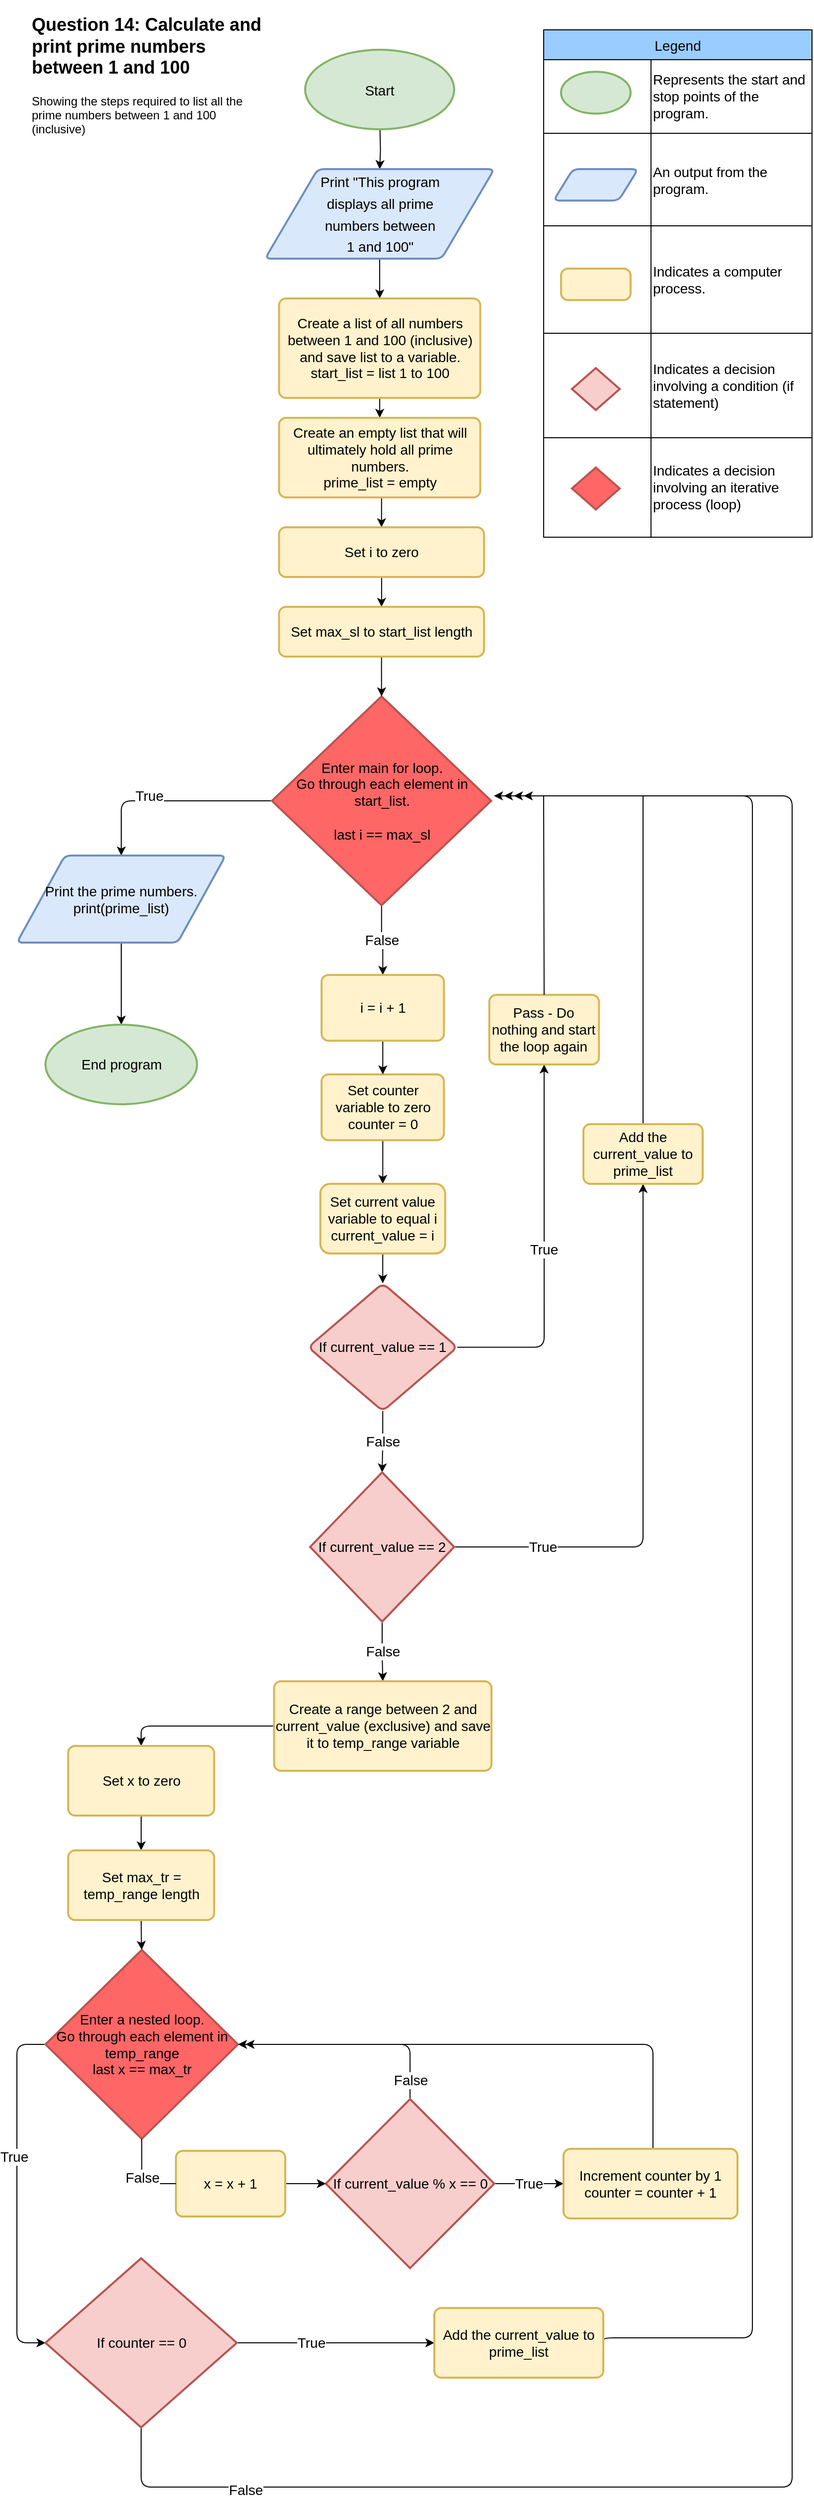 <mxfile version="20.0.3" type="github">
  <diagram id="cr96HQD-X67FwX9_faqK" name="Page-1">
    <mxGraphModel dx="2249" dy="3061" grid="1" gridSize="10" guides="1" tooltips="1" connect="1" arrows="1" fold="1" page="1" pageScale="1" pageWidth="827" pageHeight="1169" math="0" shadow="0">
      <root>
        <mxCell id="0" />
        <mxCell id="1" parent="0" />
        <mxCell id="oZvMtO7uvH1Gn_wGLXPw-6" value="" style="edgeStyle=orthogonalEdgeStyle;rounded=0;orthogonalLoop=1;jettySize=auto;html=1;fontSize=18;" parent="1" target="oZvMtO7uvH1Gn_wGLXPw-5" edge="1">
          <mxGeometry relative="1" as="geometry">
            <mxPoint x="375.31" y="-1040" as="sourcePoint" />
          </mxGeometry>
        </mxCell>
        <mxCell id="oZvMtO7uvH1Gn_wGLXPw-4" value="&lt;font style=&quot;font-size: 14px;&quot;&gt;Start&lt;/font&gt;" style="strokeWidth=2;html=1;shape=mxgraph.flowchart.start_2;whiteSpace=wrap;fontSize=18;fillColor=#d5e8d4;strokeColor=#82b366;" parent="1" vertex="1">
          <mxGeometry x="300" y="-1120" width="150" height="80" as="geometry" />
        </mxCell>
        <mxCell id="oZvMtO7uvH1Gn_wGLXPw-8" value="" style="edgeStyle=orthogonalEdgeStyle;rounded=0;orthogonalLoop=1;jettySize=auto;html=1;fontSize=14;" parent="1" source="oZvMtO7uvH1Gn_wGLXPw-5" target="oZvMtO7uvH1Gn_wGLXPw-7" edge="1">
          <mxGeometry relative="1" as="geometry" />
        </mxCell>
        <mxCell id="oZvMtO7uvH1Gn_wGLXPw-5" value="&lt;font style=&quot;font-size: 14px;&quot;&gt;Print &quot;This program &lt;br&gt;displays all prime &lt;br&gt;numbers between &lt;br&gt;1 and 100&quot;&lt;/font&gt;" style="shape=parallelogram;html=1;strokeWidth=2;perimeter=parallelogramPerimeter;rounded=1;arcSize=12;size=0.23;fontSize=18;fillColor=#dae8fc;strokeColor=#6c8ebf;whiteSpace=wrap;" parent="1" vertex="1">
          <mxGeometry x="259.69" y="-1000" width="230.62" height="90" as="geometry" />
        </mxCell>
        <mxCell id="AsxfZAvoIZYpjWtTQjuQ-2" value="" style="edgeStyle=orthogonalEdgeStyle;rounded=0;orthogonalLoop=1;jettySize=auto;html=1;fontSize=14;" parent="1" source="oZvMtO7uvH1Gn_wGLXPw-7" target="AsxfZAvoIZYpjWtTQjuQ-1" edge="1">
          <mxGeometry relative="1" as="geometry" />
        </mxCell>
        <mxCell id="oZvMtO7uvH1Gn_wGLXPw-7" value="Create a list of all numbers between 1 and 100 (inclusive) and save list to a variable.&lt;br&gt;start_list = list 1 to 100" style="rounded=1;whiteSpace=wrap;html=1;absoluteArcSize=1;arcSize=14;strokeWidth=2;fontSize=14;fillColor=#fff2cc;strokeColor=#d6b656;" parent="1" vertex="1">
          <mxGeometry x="273.75" y="-870" width="202.5" height="100" as="geometry" />
        </mxCell>
        <mxCell id="VCz1gYaKr0MUIYYBnGbR-18" style="edgeStyle=orthogonalEdgeStyle;rounded=0;orthogonalLoop=1;jettySize=auto;html=1;exitX=0.5;exitY=1;exitDx=0;exitDy=0;entryX=0.5;entryY=0;entryDx=0;entryDy=0;" edge="1" parent="1" source="AsxfZAvoIZYpjWtTQjuQ-1" target="VCz1gYaKr0MUIYYBnGbR-11">
          <mxGeometry relative="1" as="geometry">
            <mxPoint x="375" y="-640" as="targetPoint" />
          </mxGeometry>
        </mxCell>
        <mxCell id="AsxfZAvoIZYpjWtTQjuQ-1" value="Create an empty list that will ultimately hold all prime numbers.&lt;br&gt;prime_list = empty" style="rounded=1;whiteSpace=wrap;html=1;absoluteArcSize=1;arcSize=14;strokeWidth=2;fontSize=14;fillColor=#fff2cc;strokeColor=#d6b656;" parent="1" vertex="1">
          <mxGeometry x="273.75" y="-750" width="202.5" height="80" as="geometry" />
        </mxCell>
        <mxCell id="AsxfZAvoIZYpjWtTQjuQ-21" value="True" style="edgeStyle=orthogonalEdgeStyle;rounded=1;orthogonalLoop=1;jettySize=auto;html=1;fontSize=14;jumpStyle=arc;" parent="1" source="AsxfZAvoIZYpjWtTQjuQ-3" target="AsxfZAvoIZYpjWtTQjuQ-19" edge="1">
          <mxGeometry x="0.199" y="-5" relative="1" as="geometry">
            <Array as="points">
              <mxPoint x="115" y="-365" />
            </Array>
            <mxPoint as="offset" />
          </mxGeometry>
        </mxCell>
        <mxCell id="VCz1gYaKr0MUIYYBnGbR-24" value="&lt;font style=&quot;font-size: 14px;&quot;&gt;False&lt;/font&gt;" style="edgeStyle=orthogonalEdgeStyle;rounded=0;orthogonalLoop=1;jettySize=auto;html=1;" edge="1" parent="1" source="AsxfZAvoIZYpjWtTQjuQ-3" target="VCz1gYaKr0MUIYYBnGbR-23">
          <mxGeometry relative="1" as="geometry" />
        </mxCell>
        <mxCell id="AsxfZAvoIZYpjWtTQjuQ-3" value="Enter main for loop. &lt;br&gt;Go through each element in start_list.&lt;br&gt;&lt;br&gt;last i == max_sl" style="strokeWidth=2;html=1;shape=mxgraph.flowchart.decision;whiteSpace=wrap;fontSize=14;fillColor=#FF6666;strokeColor=#b85450;" parent="1" vertex="1">
          <mxGeometry x="266.56" y="-470" width="220.63" height="210" as="geometry" />
        </mxCell>
        <mxCell id="AsxfZAvoIZYpjWtTQjuQ-11" value="" style="edgeStyle=orthogonalEdgeStyle;rounded=0;orthogonalLoop=1;jettySize=auto;html=1;fontSize=14;" parent="1" source="AsxfZAvoIZYpjWtTQjuQ-8" target="AsxfZAvoIZYpjWtTQjuQ-10" edge="1">
          <mxGeometry relative="1" as="geometry" />
        </mxCell>
        <mxCell id="AsxfZAvoIZYpjWtTQjuQ-8" value="Set counter variable to zero&lt;br&gt;counter = 0" style="rounded=1;whiteSpace=wrap;html=1;absoluteArcSize=1;arcSize=14;strokeWidth=2;fontSize=14;fillColor=#fff2cc;strokeColor=#d6b656;" parent="1" vertex="1">
          <mxGeometry x="316.56" y="-90" width="123.12" height="66.1" as="geometry" />
        </mxCell>
        <mxCell id="AsxfZAvoIZYpjWtTQjuQ-13" value="" style="edgeStyle=orthogonalEdgeStyle;rounded=0;orthogonalLoop=1;jettySize=auto;html=1;fontSize=14;" parent="1" source="AsxfZAvoIZYpjWtTQjuQ-10" target="AsxfZAvoIZYpjWtTQjuQ-12" edge="1">
          <mxGeometry relative="1" as="geometry" />
        </mxCell>
        <mxCell id="AsxfZAvoIZYpjWtTQjuQ-10" value="Set current value variable to equal i&lt;br&gt;current_value = i" style="rounded=1;whiteSpace=wrap;html=1;fontSize=14;fillColor=#fff2cc;strokeColor=#d6b656;arcSize=14;strokeWidth=2;" parent="1" vertex="1">
          <mxGeometry x="315.31" y="20" width="125.62" height="70" as="geometry" />
        </mxCell>
        <mxCell id="AsxfZAvoIZYpjWtTQjuQ-24" value="False" style="edgeStyle=orthogonalEdgeStyle;rounded=0;orthogonalLoop=1;jettySize=auto;html=1;fontSize=14;" parent="1" source="AsxfZAvoIZYpjWtTQjuQ-12" target="AsxfZAvoIZYpjWtTQjuQ-22" edge="1">
          <mxGeometry relative="1" as="geometry" />
        </mxCell>
        <mxCell id="AsxfZAvoIZYpjWtTQjuQ-30" value="True" style="edgeStyle=orthogonalEdgeStyle;rounded=1;orthogonalLoop=1;jettySize=auto;html=1;exitX=1;exitY=0.5;exitDx=0;exitDy=0;entryX=0.5;entryY=1;entryDx=0;entryDy=0;fontSize=14;" parent="1" source="AsxfZAvoIZYpjWtTQjuQ-12" target="AsxfZAvoIZYpjWtTQjuQ-16" edge="1">
          <mxGeometry relative="1" as="geometry" />
        </mxCell>
        <mxCell id="AsxfZAvoIZYpjWtTQjuQ-12" value="If current_value == 1" style="rhombus;whiteSpace=wrap;html=1;fontSize=14;fillColor=#f8cecc;strokeColor=#b85450;rounded=1;arcSize=14;strokeWidth=2;" parent="1" vertex="1">
          <mxGeometry x="303.12" y="120" width="150" height="128.44" as="geometry" />
        </mxCell>
        <mxCell id="AsxfZAvoIZYpjWtTQjuQ-16" value="Pass - Do nothing and start the loop again" style="rounded=1;whiteSpace=wrap;html=1;absoluteArcSize=1;arcSize=14;strokeWidth=2;fontSize=14;fillColor=#fff2cc;strokeColor=#d6b656;" parent="1" vertex="1">
          <mxGeometry x="485.31" y="-170" width="110.31" height="70" as="geometry" />
        </mxCell>
        <mxCell id="AsxfZAvoIZYpjWtTQjuQ-18" value="" style="endArrow=classic;html=1;rounded=0;fontSize=14;exitX=0.5;exitY=0;exitDx=0;exitDy=0;" parent="1" source="AsxfZAvoIZYpjWtTQjuQ-16" edge="1">
          <mxGeometry width="50" height="50" relative="1" as="geometry">
            <mxPoint x="560" y="-210" as="sourcePoint" />
            <mxPoint x="510" y="-370" as="targetPoint" />
            <Array as="points">
              <mxPoint x="540" y="-360" />
              <mxPoint x="540" y="-370" />
            </Array>
          </mxGeometry>
        </mxCell>
        <mxCell id="AsxfZAvoIZYpjWtTQjuQ-36" style="edgeStyle=orthogonalEdgeStyle;rounded=0;orthogonalLoop=1;jettySize=auto;html=1;exitX=0.5;exitY=1;exitDx=0;exitDy=0;fontSize=14;entryX=0.5;entryY=0;entryDx=0;entryDy=0;entryPerimeter=0;" parent="1" source="AsxfZAvoIZYpjWtTQjuQ-19" target="AsxfZAvoIZYpjWtTQjuQ-38" edge="1">
          <mxGeometry relative="1" as="geometry">
            <mxPoint x="95" y="-250" as="targetPoint" />
          </mxGeometry>
        </mxCell>
        <mxCell id="AsxfZAvoIZYpjWtTQjuQ-19" value="Print the prime numbers.&lt;br&gt;print(prime_list)" style="shape=parallelogram;html=1;strokeWidth=2;perimeter=parallelogramPerimeter;whiteSpace=wrap;rounded=1;arcSize=12;size=0.23;fontSize=14;fillColor=#dae8fc;strokeColor=#6c8ebf;" parent="1" vertex="1">
          <mxGeometry x="10" y="-310" width="210" height="87.5" as="geometry" />
        </mxCell>
        <mxCell id="AsxfZAvoIZYpjWtTQjuQ-33" style="edgeStyle=orthogonalEdgeStyle;rounded=1;orthogonalLoop=1;jettySize=auto;html=1;entryX=0.5;entryY=1;entryDx=0;entryDy=0;fontSize=14;" parent="1" source="AsxfZAvoIZYpjWtTQjuQ-22" target="AsxfZAvoIZYpjWtTQjuQ-32" edge="1">
          <mxGeometry relative="1" as="geometry" />
        </mxCell>
        <mxCell id="AsxfZAvoIZYpjWtTQjuQ-34" value="True" style="edgeLabel;html=1;align=center;verticalAlign=middle;resizable=0;points=[];fontSize=14;" parent="AsxfZAvoIZYpjWtTQjuQ-33" vertex="1" connectable="0">
          <mxGeometry x="-0.68" relative="1" as="geometry">
            <mxPoint as="offset" />
          </mxGeometry>
        </mxCell>
        <mxCell id="AsxfZAvoIZYpjWtTQjuQ-43" value="False" style="edgeStyle=orthogonalEdgeStyle;rounded=0;orthogonalLoop=1;jettySize=auto;html=1;entryX=0.5;entryY=0;entryDx=0;entryDy=0;fontSize=14;" parent="1" source="AsxfZAvoIZYpjWtTQjuQ-22" target="AsxfZAvoIZYpjWtTQjuQ-41" edge="1">
          <mxGeometry relative="1" as="geometry" />
        </mxCell>
        <mxCell id="AsxfZAvoIZYpjWtTQjuQ-22" value="If current_value == 2" style="strokeWidth=2;html=1;shape=mxgraph.flowchart.decision;whiteSpace=wrap;fontSize=14;fillColor=#f8cecc;strokeColor=#b85450;" parent="1" vertex="1">
          <mxGeometry x="304.99" y="310" width="145.01" height="150" as="geometry" />
        </mxCell>
        <mxCell id="AsxfZAvoIZYpjWtTQjuQ-35" style="edgeStyle=orthogonalEdgeStyle;rounded=0;orthogonalLoop=1;jettySize=auto;html=1;exitX=0.5;exitY=0;exitDx=0;exitDy=0;fontSize=14;" parent="1" source="AsxfZAvoIZYpjWtTQjuQ-32" edge="1">
          <mxGeometry relative="1" as="geometry">
            <mxPoint x="520" y="-370" as="targetPoint" />
            <Array as="points">
              <mxPoint x="640" y="-370" />
            </Array>
          </mxGeometry>
        </mxCell>
        <mxCell id="AsxfZAvoIZYpjWtTQjuQ-32" value="Add the current_value to prime_list" style="rounded=1;whiteSpace=wrap;html=1;absoluteArcSize=1;arcSize=14;strokeWidth=2;fontSize=14;fillColor=#fff2cc;strokeColor=#d6b656;" parent="1" vertex="1">
          <mxGeometry x="580" y="-40" width="120" height="60" as="geometry" />
        </mxCell>
        <mxCell id="AsxfZAvoIZYpjWtTQjuQ-38" value="End program" style="strokeWidth=2;html=1;shape=mxgraph.flowchart.start_2;whiteSpace=wrap;fontSize=14;fillColor=#d5e8d4;strokeColor=#82b366;" parent="1" vertex="1">
          <mxGeometry x="38.75" y="-140" width="152.5" height="80" as="geometry" />
        </mxCell>
        <mxCell id="VCz1gYaKr0MUIYYBnGbR-42" style="edgeStyle=orthogonalEdgeStyle;rounded=1;jumpStyle=arc;orthogonalLoop=1;jettySize=auto;html=1;fontSize=14;entryX=0;entryY=0.5;entryDx=0;entryDy=0;entryPerimeter=0;" edge="1" parent="1" source="AsxfZAvoIZYpjWtTQjuQ-39" target="AsxfZAvoIZYpjWtTQjuQ-52">
          <mxGeometry relative="1" as="geometry">
            <mxPoint x="-140" y="1210" as="targetPoint" />
            <Array as="points">
              <mxPoint x="10" y="885" />
              <mxPoint x="10" y="1185" />
            </Array>
          </mxGeometry>
        </mxCell>
        <mxCell id="VCz1gYaKr0MUIYYBnGbR-43" value="True" style="edgeLabel;html=1;align=center;verticalAlign=middle;resizable=0;points=[];fontSize=14;" vertex="1" connectable="0" parent="VCz1gYaKr0MUIYYBnGbR-42">
          <mxGeometry x="-0.212" y="-3" relative="1" as="geometry">
            <mxPoint as="offset" />
          </mxGeometry>
        </mxCell>
        <mxCell id="AsxfZAvoIZYpjWtTQjuQ-39" value="Enter a nested loop.&lt;br&gt;Go through each element in temp_range&lt;br&gt;last x == max_tr" style="strokeWidth=2;html=1;shape=mxgraph.flowchart.decision;whiteSpace=wrap;fontSize=14;fillColor=#FF6666;strokeColor=#b85450;" parent="1" vertex="1">
          <mxGeometry x="38.75" y="790" width="193.74" height="190" as="geometry" />
        </mxCell>
        <mxCell id="AsxfZAvoIZYpjWtTQjuQ-44" style="edgeStyle=orthogonalEdgeStyle;rounded=1;orthogonalLoop=1;jettySize=auto;html=1;fontSize=14;entryX=0.5;entryY=0;entryDx=0;entryDy=0;" parent="1" source="AsxfZAvoIZYpjWtTQjuQ-41" target="VCz1gYaKr0MUIYYBnGbR-28" edge="1">
          <mxGeometry relative="1" as="geometry">
            <mxPoint x="120" y="590" as="targetPoint" />
          </mxGeometry>
        </mxCell>
        <mxCell id="AsxfZAvoIZYpjWtTQjuQ-41" value="Create a range between 2 and current_value (exclusive) and save it to temp_range variable&lt;br&gt;" style="rounded=1;whiteSpace=wrap;html=1;absoluteArcSize=1;arcSize=14;strokeWidth=2;fontSize=14;fillColor=#fff2cc;strokeColor=#d6b656;" parent="1" vertex="1">
          <mxGeometry x="268.74" y="520" width="218.76" height="90" as="geometry" />
        </mxCell>
        <mxCell id="VCz1gYaKr0MUIYYBnGbR-35" value="False" style="edgeStyle=orthogonalEdgeStyle;rounded=1;jumpStyle=arc;orthogonalLoop=1;jettySize=auto;html=1;exitX=0.5;exitY=0;exitDx=0;exitDy=0;exitPerimeter=0;fontSize=14;entryX=1;entryY=0.5;entryDx=0;entryDy=0;entryPerimeter=0;" edge="1" parent="1" source="AsxfZAvoIZYpjWtTQjuQ-45" target="AsxfZAvoIZYpjWtTQjuQ-39">
          <mxGeometry x="-0.831" relative="1" as="geometry">
            <mxPoint x="240" y="890" as="targetPoint" />
            <mxPoint as="offset" />
          </mxGeometry>
        </mxCell>
        <mxCell id="VCz1gYaKr0MUIYYBnGbR-37" value="True" style="edgeStyle=orthogonalEdgeStyle;rounded=1;jumpStyle=arc;orthogonalLoop=1;jettySize=auto;html=1;fontSize=14;" edge="1" parent="1" source="AsxfZAvoIZYpjWtTQjuQ-45" target="AsxfZAvoIZYpjWtTQjuQ-50">
          <mxGeometry relative="1" as="geometry" />
        </mxCell>
        <mxCell id="AsxfZAvoIZYpjWtTQjuQ-45" value="If current_value % x == 0" style="strokeWidth=2;html=1;shape=mxgraph.flowchart.decision;whiteSpace=wrap;fontSize=14;fillColor=#f8cecc;strokeColor=#b85450;" parent="1" vertex="1">
          <mxGeometry x="320.79" y="940" width="169.52" height="170" as="geometry" />
        </mxCell>
        <mxCell id="VCz1gYaKr0MUIYYBnGbR-38" style="edgeStyle=orthogonalEdgeStyle;rounded=1;jumpStyle=arc;orthogonalLoop=1;jettySize=auto;html=1;fontSize=14;" edge="1" parent="1" source="AsxfZAvoIZYpjWtTQjuQ-50">
          <mxGeometry relative="1" as="geometry">
            <mxPoint x="240" y="885" as="targetPoint" />
            <Array as="points">
              <mxPoint x="650" y="885" />
            </Array>
          </mxGeometry>
        </mxCell>
        <mxCell id="AsxfZAvoIZYpjWtTQjuQ-50" value="Increment counter by 1&lt;br&gt;counter = counter + 1" style="rounded=1;whiteSpace=wrap;html=1;absoluteArcSize=1;arcSize=14;strokeWidth=2;fontSize=14;fillColor=#fff2cc;strokeColor=#d6b656;" parent="1" vertex="1">
          <mxGeometry x="560" y="990" width="175" height="70" as="geometry" />
        </mxCell>
        <mxCell id="AsxfZAvoIZYpjWtTQjuQ-63" style="edgeStyle=orthogonalEdgeStyle;rounded=1;jumpStyle=arc;orthogonalLoop=1;jettySize=auto;html=1;exitX=1;exitY=0.5;exitDx=0;exitDy=0;exitPerimeter=0;fontSize=14;" parent="1" source="AsxfZAvoIZYpjWtTQjuQ-52" target="AsxfZAvoIZYpjWtTQjuQ-62" edge="1">
          <mxGeometry relative="1" as="geometry" />
        </mxCell>
        <mxCell id="AsxfZAvoIZYpjWtTQjuQ-64" value="True" style="edgeLabel;html=1;align=center;verticalAlign=middle;resizable=0;points=[];fontSize=14;" parent="AsxfZAvoIZYpjWtTQjuQ-63" vertex="1" connectable="0">
          <mxGeometry x="-0.3" y="-5" relative="1" as="geometry">
            <mxPoint x="5" y="-5" as="offset" />
          </mxGeometry>
        </mxCell>
        <mxCell id="AsxfZAvoIZYpjWtTQjuQ-66" style="edgeStyle=orthogonalEdgeStyle;rounded=1;jumpStyle=arc;orthogonalLoop=1;jettySize=auto;html=1;exitX=0.5;exitY=1;exitDx=0;exitDy=0;exitPerimeter=0;fontSize=14;" parent="1" source="AsxfZAvoIZYpjWtTQjuQ-52" edge="1">
          <mxGeometry relative="1" as="geometry">
            <mxPoint x="490" y="-370" as="targetPoint" />
            <Array as="points">
              <mxPoint x="135" y="1330" />
              <mxPoint x="790" y="1330" />
              <mxPoint x="790" y="-370" />
            </Array>
          </mxGeometry>
        </mxCell>
        <mxCell id="AsxfZAvoIZYpjWtTQjuQ-67" value="False" style="edgeLabel;html=1;align=center;verticalAlign=middle;resizable=0;points=[];fontSize=14;" parent="AsxfZAvoIZYpjWtTQjuQ-66" vertex="1" connectable="0">
          <mxGeometry x="-0.879" y="-3" relative="1" as="geometry">
            <mxPoint as="offset" />
          </mxGeometry>
        </mxCell>
        <mxCell id="AsxfZAvoIZYpjWtTQjuQ-52" value="If counter == 0" style="strokeWidth=2;html=1;shape=mxgraph.flowchart.decision;whiteSpace=wrap;fontSize=14;fillColor=#f8cecc;strokeColor=#b85450;" parent="1" vertex="1">
          <mxGeometry x="38.75" y="1100" width="192.52" height="170" as="geometry" />
        </mxCell>
        <mxCell id="AsxfZAvoIZYpjWtTQjuQ-65" style="edgeStyle=orthogonalEdgeStyle;rounded=1;jumpStyle=arc;orthogonalLoop=1;jettySize=auto;html=1;exitX=1;exitY=0.5;exitDx=0;exitDy=0;fontSize=14;" parent="1" source="AsxfZAvoIZYpjWtTQjuQ-62" edge="1">
          <mxGeometry relative="1" as="geometry">
            <mxPoint x="500" y="-370" as="targetPoint" />
            <Array as="points">
              <mxPoint x="600" y="1180" />
              <mxPoint x="750" y="1180" />
              <mxPoint x="750" y="-370" />
            </Array>
          </mxGeometry>
        </mxCell>
        <mxCell id="AsxfZAvoIZYpjWtTQjuQ-62" value="Add the current_value to prime_list" style="rounded=1;whiteSpace=wrap;html=1;absoluteArcSize=1;arcSize=14;strokeWidth=2;fontSize=14;fillColor=#fff2cc;strokeColor=#d6b656;" parent="1" vertex="1">
          <mxGeometry x="430" y="1150" width="170" height="70" as="geometry" />
        </mxCell>
        <mxCell id="VCz1gYaKr0MUIYYBnGbR-2" value="&lt;h2 style=&quot;&quot;&gt;Question 14: Calculate&amp;nbsp;and print prime numbers between 1 and 100&lt;/h2&gt;&lt;p&gt;&lt;span style=&quot;font-size: 12px; font-weight: 400;&quot;&gt;Showing the steps required to list all&amp;nbsp;&lt;/span&gt;&lt;span style=&quot;font-size: 12px; font-weight: 400;&quot;&gt;the prime numbers between&amp;nbsp;&lt;/span&gt;&lt;span style=&quot;font-size: 12px; font-weight: 400;&quot;&gt;1 and 100 (inclusive)&lt;/span&gt;&lt;/p&gt;" style="text;html=1;strokeColor=none;fillColor=none;spacing=5;spacingTop=-20;whiteSpace=wrap;overflow=hidden;rounded=0;" vertex="1" parent="1">
          <mxGeometry x="20" y="-1160" width="250" height="140" as="geometry" />
        </mxCell>
        <mxCell id="VCz1gYaKr0MUIYYBnGbR-20" value="" style="edgeStyle=orthogonalEdgeStyle;rounded=0;orthogonalLoop=1;jettySize=auto;html=1;" edge="1" parent="1" source="VCz1gYaKr0MUIYYBnGbR-11" target="VCz1gYaKr0MUIYYBnGbR-12">
          <mxGeometry relative="1" as="geometry" />
        </mxCell>
        <mxCell id="VCz1gYaKr0MUIYYBnGbR-11" value="Set i to zero" style="rounded=1;whiteSpace=wrap;html=1;absoluteArcSize=1;arcSize=14;strokeWidth=2;fontSize=14;fillColor=#fff2cc;strokeColor=#d6b656;" vertex="1" parent="1">
          <mxGeometry x="273.75" y="-640" width="206.25" height="50" as="geometry" />
        </mxCell>
        <mxCell id="VCz1gYaKr0MUIYYBnGbR-21" value="" style="edgeStyle=orthogonalEdgeStyle;rounded=0;orthogonalLoop=1;jettySize=auto;html=1;" edge="1" parent="1" source="VCz1gYaKr0MUIYYBnGbR-12" target="AsxfZAvoIZYpjWtTQjuQ-3">
          <mxGeometry relative="1" as="geometry" />
        </mxCell>
        <mxCell id="VCz1gYaKr0MUIYYBnGbR-12" value="Set max_sl to start_list length" style="rounded=1;whiteSpace=wrap;html=1;absoluteArcSize=1;arcSize=14;strokeWidth=2;fontSize=14;fillColor=#fff2cc;strokeColor=#d6b656;" vertex="1" parent="1">
          <mxGeometry x="273.73" y="-560" width="206.27" height="50" as="geometry" />
        </mxCell>
        <mxCell id="VCz1gYaKr0MUIYYBnGbR-26" value="" style="edgeStyle=orthogonalEdgeStyle;rounded=0;orthogonalLoop=1;jettySize=auto;html=1;" edge="1" parent="1" source="VCz1gYaKr0MUIYYBnGbR-23" target="AsxfZAvoIZYpjWtTQjuQ-8">
          <mxGeometry relative="1" as="geometry" />
        </mxCell>
        <mxCell id="VCz1gYaKr0MUIYYBnGbR-23" value="i = i + 1" style="rounded=1;whiteSpace=wrap;html=1;absoluteArcSize=1;arcSize=14;strokeWidth=2;fontSize=14;fillColor=#fff2cc;strokeColor=#d6b656;" vertex="1" parent="1">
          <mxGeometry x="316.56" y="-190" width="123.12" height="66.1" as="geometry" />
        </mxCell>
        <mxCell id="VCz1gYaKr0MUIYYBnGbR-30" style="edgeStyle=orthogonalEdgeStyle;rounded=1;jumpStyle=arc;orthogonalLoop=1;jettySize=auto;html=1;entryX=0.5;entryY=0;entryDx=0;entryDy=0;fontSize=14;" edge="1" parent="1" source="VCz1gYaKr0MUIYYBnGbR-28" target="VCz1gYaKr0MUIYYBnGbR-29">
          <mxGeometry relative="1" as="geometry" />
        </mxCell>
        <mxCell id="VCz1gYaKr0MUIYYBnGbR-28" value="Set x to zero" style="rounded=1;whiteSpace=wrap;html=1;absoluteArcSize=1;arcSize=14;strokeWidth=2;labelBorderColor=none;fontSize=14;fillColor=#fff2cc;strokeColor=#d6b656;" vertex="1" parent="1">
          <mxGeometry x="61.58" y="585" width="146.87" height="70" as="geometry" />
        </mxCell>
        <mxCell id="VCz1gYaKr0MUIYYBnGbR-31" value="" style="edgeStyle=orthogonalEdgeStyle;rounded=1;jumpStyle=arc;orthogonalLoop=1;jettySize=auto;html=1;fontSize=14;" edge="1" parent="1" source="VCz1gYaKr0MUIYYBnGbR-29" target="AsxfZAvoIZYpjWtTQjuQ-39">
          <mxGeometry relative="1" as="geometry" />
        </mxCell>
        <mxCell id="VCz1gYaKr0MUIYYBnGbR-29" value="Set max_tr = temp_range length" style="rounded=1;whiteSpace=wrap;html=1;absoluteArcSize=1;arcSize=14;strokeWidth=2;labelBorderColor=none;fontSize=14;fillColor=#fff2cc;strokeColor=#d6b656;" vertex="1" parent="1">
          <mxGeometry x="61.58" y="690" width="146.87" height="70" as="geometry" />
        </mxCell>
        <mxCell id="VCz1gYaKr0MUIYYBnGbR-41" value="" style="edgeStyle=orthogonalEdgeStyle;rounded=1;jumpStyle=arc;orthogonalLoop=1;jettySize=auto;html=1;fontSize=14;" edge="1" parent="1" source="VCz1gYaKr0MUIYYBnGbR-39" target="AsxfZAvoIZYpjWtTQjuQ-45">
          <mxGeometry relative="1" as="geometry" />
        </mxCell>
        <mxCell id="VCz1gYaKr0MUIYYBnGbR-39" value="x = x + 1" style="rounded=1;whiteSpace=wrap;html=1;absoluteArcSize=1;arcSize=14;strokeWidth=2;fontSize=14;fillColor=#fff2cc;strokeColor=#d6b656;" vertex="1" parent="1">
          <mxGeometry x="170" y="991.95" width="110" height="66.1" as="geometry" />
        </mxCell>
        <mxCell id="VCz1gYaKr0MUIYYBnGbR-40" value="False" style="edgeStyle=orthogonalEdgeStyle;rounded=1;jumpStyle=arc;orthogonalLoop=1;jettySize=auto;html=1;exitX=0.5;exitY=1;exitDx=0;exitDy=0;exitPerimeter=0;fontSize=14;entryX=0;entryY=0.5;entryDx=0;entryDy=0;entryPerimeter=0;endArrow=none;" edge="1" parent="1" source="AsxfZAvoIZYpjWtTQjuQ-39" target="VCz1gYaKr0MUIYYBnGbR-39">
          <mxGeometry relative="1" as="geometry">
            <mxPoint x="296.24" y="1015" as="targetPoint" />
            <mxPoint x="117.81" y="980" as="sourcePoint" />
          </mxGeometry>
        </mxCell>
        <mxCell id="VCz1gYaKr0MUIYYBnGbR-119" value="" style="group" vertex="1" connectable="0" parent="1">
          <mxGeometry x="540" y="-1140" width="270" height="500" as="geometry" />
        </mxCell>
        <mxCell id="VCz1gYaKr0MUIYYBnGbR-121" value="" style="group" vertex="1" connectable="0" parent="VCz1gYaKr0MUIYYBnGbR-119">
          <mxGeometry width="270" height="500" as="geometry" />
        </mxCell>
        <mxCell id="VCz1gYaKr0MUIYYBnGbR-99" value="Legend" style="shape=table;startSize=30;container=1;collapsible=0;childLayout=tableLayout;labelBorderColor=none;fontSize=14;fillColor=#99CCFF;" vertex="1" parent="VCz1gYaKr0MUIYYBnGbR-121">
          <mxGeometry width="270" height="510" as="geometry" />
        </mxCell>
        <mxCell id="VCz1gYaKr0MUIYYBnGbR-100" value="" style="shape=tableRow;horizontal=0;startSize=0;swimlaneHead=0;swimlaneBody=0;top=0;left=0;bottom=0;right=0;collapsible=0;dropTarget=0;fillColor=none;points=[[0,0.5],[1,0.5]];portConstraint=eastwest;labelBorderColor=none;fontSize=14;" vertex="1" parent="VCz1gYaKr0MUIYYBnGbR-99">
          <mxGeometry y="30" width="270" height="74" as="geometry" />
        </mxCell>
        <mxCell id="VCz1gYaKr0MUIYYBnGbR-101" value="" style="shape=partialRectangle;html=1;whiteSpace=wrap;connectable=0;overflow=hidden;fillColor=none;top=0;left=0;bottom=0;right=0;pointerEvents=1;labelBorderColor=none;fontSize=14;" vertex="1" parent="VCz1gYaKr0MUIYYBnGbR-100">
          <mxGeometry width="108" height="74" as="geometry">
            <mxRectangle width="108" height="74" as="alternateBounds" />
          </mxGeometry>
        </mxCell>
        <mxCell id="VCz1gYaKr0MUIYYBnGbR-102" value="Represents the start and stop points of the program." style="shape=partialRectangle;html=1;whiteSpace=wrap;connectable=0;overflow=hidden;fillColor=none;top=0;left=0;bottom=0;right=0;pointerEvents=1;labelBorderColor=none;fontSize=14;align=left;" vertex="1" parent="VCz1gYaKr0MUIYYBnGbR-100">
          <mxGeometry x="108" width="162" height="74" as="geometry">
            <mxRectangle width="162" height="74" as="alternateBounds" />
          </mxGeometry>
        </mxCell>
        <mxCell id="VCz1gYaKr0MUIYYBnGbR-103" value="" style="shape=tableRow;horizontal=0;startSize=0;swimlaneHead=0;swimlaneBody=0;top=0;left=0;bottom=0;right=0;collapsible=0;dropTarget=0;fillColor=none;points=[[0,0.5],[1,0.5]];portConstraint=eastwest;labelBorderColor=none;fontSize=14;" vertex="1" parent="VCz1gYaKr0MUIYYBnGbR-99">
          <mxGeometry y="104" width="270" height="93" as="geometry" />
        </mxCell>
        <mxCell id="VCz1gYaKr0MUIYYBnGbR-104" value="" style="shape=partialRectangle;html=1;whiteSpace=wrap;connectable=0;overflow=hidden;fillColor=none;top=0;left=0;bottom=0;right=0;pointerEvents=1;labelBorderColor=none;fontSize=14;" vertex="1" parent="VCz1gYaKr0MUIYYBnGbR-103">
          <mxGeometry width="108" height="93" as="geometry">
            <mxRectangle width="108" height="93" as="alternateBounds" />
          </mxGeometry>
        </mxCell>
        <mxCell id="VCz1gYaKr0MUIYYBnGbR-105" value="An output from the program." style="shape=partialRectangle;html=1;whiteSpace=wrap;connectable=0;overflow=hidden;fillColor=none;top=0;left=0;bottom=0;right=0;pointerEvents=1;labelBorderColor=none;fontSize=14;align=left;" vertex="1" parent="VCz1gYaKr0MUIYYBnGbR-103">
          <mxGeometry x="108" width="162" height="93" as="geometry">
            <mxRectangle width="162" height="93" as="alternateBounds" />
          </mxGeometry>
        </mxCell>
        <mxCell id="VCz1gYaKr0MUIYYBnGbR-106" value="" style="shape=tableRow;horizontal=0;startSize=0;swimlaneHead=0;swimlaneBody=0;top=0;left=0;bottom=0;right=0;collapsible=0;dropTarget=0;fillColor=none;points=[[0,0.5],[1,0.5]];portConstraint=eastwest;labelBorderColor=none;fontSize=14;" vertex="1" parent="VCz1gYaKr0MUIYYBnGbR-99">
          <mxGeometry y="197" width="270" height="108" as="geometry" />
        </mxCell>
        <mxCell id="VCz1gYaKr0MUIYYBnGbR-107" value="" style="shape=partialRectangle;html=1;whiteSpace=wrap;connectable=0;overflow=hidden;fillColor=none;top=0;left=0;bottom=0;right=0;pointerEvents=1;labelBorderColor=none;fontSize=14;" vertex="1" parent="VCz1gYaKr0MUIYYBnGbR-106">
          <mxGeometry width="108" height="108" as="geometry">
            <mxRectangle width="108" height="108" as="alternateBounds" />
          </mxGeometry>
        </mxCell>
        <mxCell id="VCz1gYaKr0MUIYYBnGbR-108" value="Indicates a computer&amp;nbsp; process." style="shape=partialRectangle;html=1;whiteSpace=wrap;connectable=0;overflow=hidden;fillColor=none;top=0;left=0;bottom=0;right=0;pointerEvents=1;labelBorderColor=none;fontSize=14;align=left;" vertex="1" parent="VCz1gYaKr0MUIYYBnGbR-106">
          <mxGeometry x="108" width="162" height="108" as="geometry">
            <mxRectangle width="162" height="108" as="alternateBounds" />
          </mxGeometry>
        </mxCell>
        <mxCell id="VCz1gYaKr0MUIYYBnGbR-109" value="" style="shape=tableRow;horizontal=0;startSize=0;swimlaneHead=0;swimlaneBody=0;top=0;left=0;bottom=0;right=0;collapsible=0;dropTarget=0;fillColor=none;points=[[0,0.5],[1,0.5]];portConstraint=eastwest;labelBorderColor=none;fontSize=14;" vertex="1" parent="VCz1gYaKr0MUIYYBnGbR-99">
          <mxGeometry y="305" width="270" height="105" as="geometry" />
        </mxCell>
        <mxCell id="VCz1gYaKr0MUIYYBnGbR-110" value="" style="shape=partialRectangle;html=1;whiteSpace=wrap;connectable=0;overflow=hidden;fillColor=none;top=0;left=0;bottom=0;right=0;pointerEvents=1;labelBorderColor=none;fontSize=14;" vertex="1" parent="VCz1gYaKr0MUIYYBnGbR-109">
          <mxGeometry width="108" height="105" as="geometry">
            <mxRectangle width="108" height="105" as="alternateBounds" />
          </mxGeometry>
        </mxCell>
        <mxCell id="VCz1gYaKr0MUIYYBnGbR-111" value="Indicates a decision involving a condition (if statement)" style="shape=partialRectangle;html=1;whiteSpace=wrap;connectable=0;overflow=hidden;fillColor=none;top=0;left=0;bottom=0;right=0;pointerEvents=1;labelBorderColor=none;fontSize=14;align=left;" vertex="1" parent="VCz1gYaKr0MUIYYBnGbR-109">
          <mxGeometry x="108" width="162" height="105" as="geometry">
            <mxRectangle width="162" height="105" as="alternateBounds" />
          </mxGeometry>
        </mxCell>
        <mxCell id="VCz1gYaKr0MUIYYBnGbR-112" value="" style="shape=tableRow;horizontal=0;startSize=0;swimlaneHead=0;swimlaneBody=0;top=0;left=0;bottom=0;right=0;collapsible=0;dropTarget=0;fillColor=none;points=[[0,0.5],[1,0.5]];portConstraint=eastwest;labelBorderColor=none;fontSize=14;" vertex="1" parent="VCz1gYaKr0MUIYYBnGbR-99">
          <mxGeometry y="410" width="270" height="100" as="geometry" />
        </mxCell>
        <mxCell id="VCz1gYaKr0MUIYYBnGbR-113" value="" style="shape=partialRectangle;html=1;whiteSpace=wrap;connectable=0;overflow=hidden;fillColor=none;top=0;left=0;bottom=0;right=0;pointerEvents=1;labelBorderColor=none;fontSize=14;" vertex="1" parent="VCz1gYaKr0MUIYYBnGbR-112">
          <mxGeometry width="108" height="100" as="geometry">
            <mxRectangle width="108" height="100" as="alternateBounds" />
          </mxGeometry>
        </mxCell>
        <mxCell id="VCz1gYaKr0MUIYYBnGbR-114" value="Indicates a decision involving an iterative process (loop)" style="shape=partialRectangle;html=1;whiteSpace=wrap;connectable=0;overflow=hidden;fillColor=none;top=0;left=0;bottom=0;right=0;pointerEvents=1;labelBorderColor=none;fontSize=14;align=left;" vertex="1" parent="VCz1gYaKr0MUIYYBnGbR-112">
          <mxGeometry x="108" width="162" height="100" as="geometry">
            <mxRectangle width="162" height="100" as="alternateBounds" />
          </mxGeometry>
        </mxCell>
        <mxCell id="VCz1gYaKr0MUIYYBnGbR-115" value="" style="strokeWidth=2;html=1;shape=mxgraph.flowchart.start_1;whiteSpace=wrap;labelBorderColor=none;fontSize=14;fillColor=#d5e8d4;strokeColor=#82b366;" vertex="1" parent="VCz1gYaKr0MUIYYBnGbR-121">
          <mxGeometry x="17.48" y="42.105" width="70" height="42.105" as="geometry" />
        </mxCell>
        <mxCell id="VCz1gYaKr0MUIYYBnGbR-116" value="" style="shape=parallelogram;html=1;strokeWidth=2;perimeter=parallelogramPerimeter;whiteSpace=wrap;rounded=1;arcSize=12;size=0.23;labelBorderColor=none;fontSize=14;fillColor=#dae8fc;strokeColor=#6c8ebf;" vertex="1" parent="VCz1gYaKr0MUIYYBnGbR-121">
          <mxGeometry x="9.99" y="139.999" width="85" height="31.579" as="geometry" />
        </mxCell>
        <mxCell id="VCz1gYaKr0MUIYYBnGbR-117" value="" style="rounded=1;whiteSpace=wrap;html=1;absoluteArcSize=1;arcSize=14;strokeWidth=2;labelBorderColor=none;fontSize=14;fillColor=#fff2cc;strokeColor=#d6b656;" vertex="1" parent="VCz1gYaKr0MUIYYBnGbR-121">
          <mxGeometry x="17.49" y="240" width="70" height="31.579" as="geometry" />
        </mxCell>
        <mxCell id="VCz1gYaKr0MUIYYBnGbR-118" value="" style="strokeWidth=2;html=1;shape=mxgraph.flowchart.decision;whiteSpace=wrap;labelBorderColor=none;fontSize=14;fillColor=#f8cecc;strokeColor=#b85450;" vertex="1" parent="VCz1gYaKr0MUIYYBnGbR-121">
          <mxGeometry x="28.42" y="340" width="48.13" height="42.11" as="geometry" />
        </mxCell>
        <mxCell id="VCz1gYaKr0MUIYYBnGbR-120" value="" style="strokeWidth=2;html=1;shape=mxgraph.flowchart.decision;whiteSpace=wrap;labelBorderColor=none;fontSize=14;fillColor=#FF6666;strokeColor=#b85450;" vertex="1" parent="VCz1gYaKr0MUIYYBnGbR-121">
          <mxGeometry x="28.42" y="440" width="48.12" height="42.11" as="geometry" />
        </mxCell>
      </root>
    </mxGraphModel>
  </diagram>
</mxfile>

